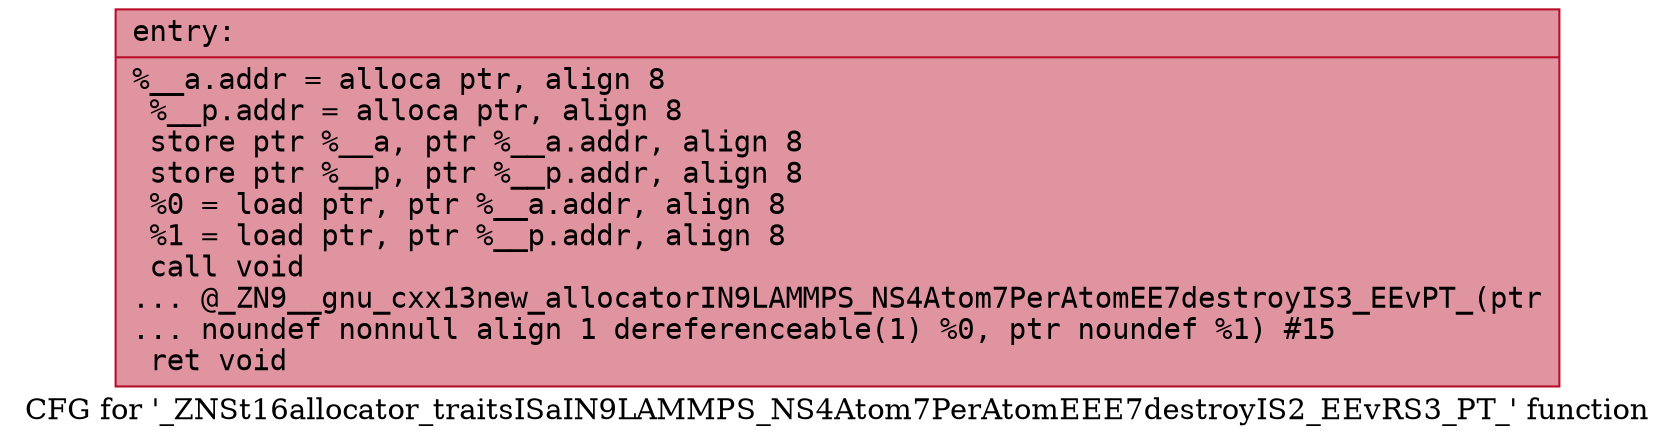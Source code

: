 digraph "CFG for '_ZNSt16allocator_traitsISaIN9LAMMPS_NS4Atom7PerAtomEEE7destroyIS2_EEvRS3_PT_' function" {
	label="CFG for '_ZNSt16allocator_traitsISaIN9LAMMPS_NS4Atom7PerAtomEEE7destroyIS2_EEvRS3_PT_' function";

	Node0x55aea922a940 [shape=record,color="#b70d28ff", style=filled, fillcolor="#b70d2870" fontname="Courier",label="{entry:\l|  %__a.addr = alloca ptr, align 8\l  %__p.addr = alloca ptr, align 8\l  store ptr %__a, ptr %__a.addr, align 8\l  store ptr %__p, ptr %__p.addr, align 8\l  %0 = load ptr, ptr %__a.addr, align 8\l  %1 = load ptr, ptr %__p.addr, align 8\l  call void\l... @_ZN9__gnu_cxx13new_allocatorIN9LAMMPS_NS4Atom7PerAtomEE7destroyIS3_EEvPT_(ptr\l... noundef nonnull align 1 dereferenceable(1) %0, ptr noundef %1) #15\l  ret void\l}"];
}
